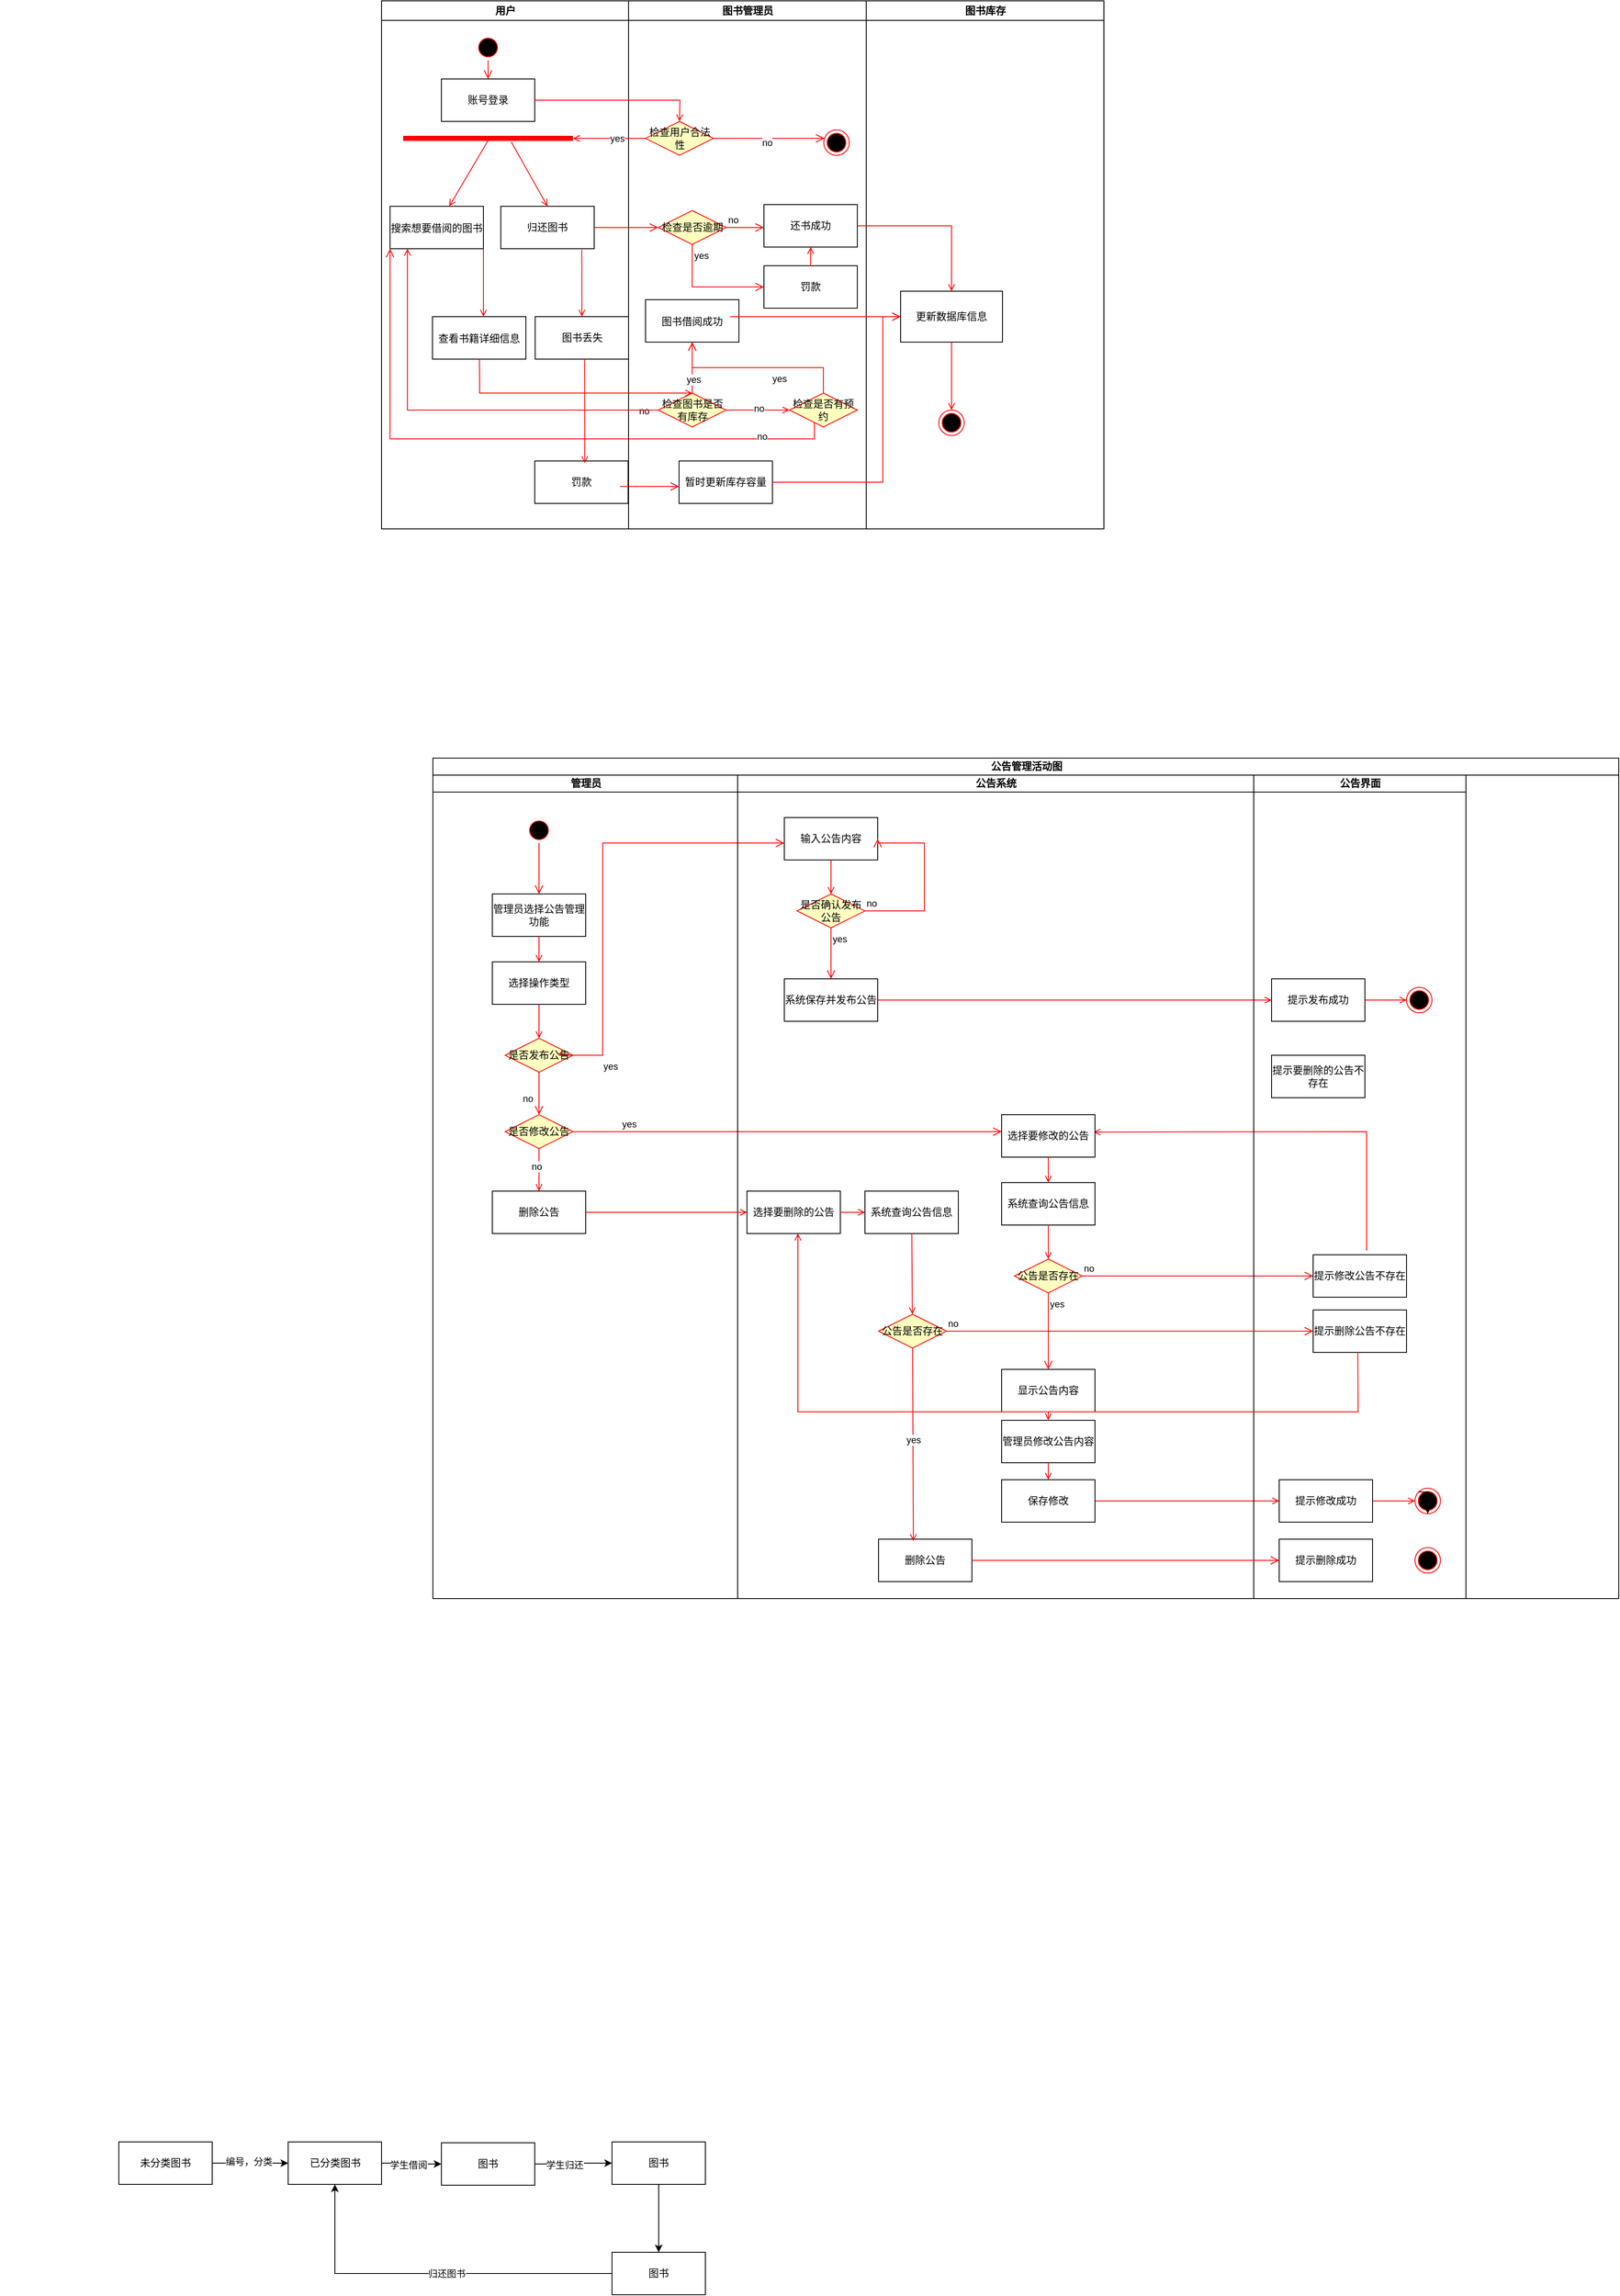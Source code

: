 <mxfile version="24.6.4" type="github">
  <diagram name="Page-1" id="e7e014a7-5840-1c2e-5031-d8a46d1fe8dd">
    <mxGraphModel dx="2764" dy="628" grid="1" gridSize="10" guides="1" tooltips="1" connect="1" arrows="1" fold="1" page="1" pageScale="1" pageWidth="1169" pageHeight="826" background="none" math="0" shadow="0">
      <root>
        <mxCell id="0" />
        <mxCell id="1" parent="0" />
        <mxCell id="2" value="用户" style="swimlane;whiteSpace=wrap" parent="1" vertex="1">
          <mxGeometry x="149.5" y="128" width="291" height="622" as="geometry">
            <mxRectangle x="149.5" y="128" width="60" height="30" as="alternateBounds" />
          </mxGeometry>
        </mxCell>
        <mxCell id="5" value="" style="ellipse;shape=startState;fillColor=#000000;strokeColor=#ff0000;" parent="2" vertex="1">
          <mxGeometry x="110.5" y="40" width="30" height="30" as="geometry" />
        </mxCell>
        <mxCell id="6" value="" style="edgeStyle=elbowEdgeStyle;elbow=horizontal;verticalAlign=bottom;endArrow=open;endSize=8;strokeColor=#FF0000;endFill=1;rounded=0" parent="2" source="5" target="nalj-dTuTIOCfNOfGDKo-48" edge="1">
          <mxGeometry x="100" y="40" as="geometry">
            <mxPoint x="115" y="110" as="targetPoint" />
          </mxGeometry>
        </mxCell>
        <mxCell id="7" value="搜索想要借阅的图书" style="" parent="2" vertex="1">
          <mxGeometry x="10" y="242" width="110" height="50" as="geometry" />
        </mxCell>
        <mxCell id="8" value="查看书籍详细信息" style="" parent="2" vertex="1">
          <mxGeometry x="60" y="372" width="110" height="50" as="geometry" />
        </mxCell>
        <mxCell id="9" value="" style="endArrow=open;strokeColor=#FF0000;endFill=1;rounded=0;exitX=1;exitY=1;exitDx=0;exitDy=0;" parent="2" source="7" edge="1">
          <mxGeometry relative="1" as="geometry">
            <mxPoint x="120" y="372" as="targetPoint" />
          </mxGeometry>
        </mxCell>
        <mxCell id="nalj-dTuTIOCfNOfGDKo-48" value="账号登录" style="html=1;whiteSpace=wrap;" vertex="1" parent="2">
          <mxGeometry x="70.5" y="92" width="110" height="50" as="geometry" />
        </mxCell>
        <mxCell id="nalj-dTuTIOCfNOfGDKo-85" value="归还图书" style="html=1;whiteSpace=wrap;" vertex="1" parent="2">
          <mxGeometry x="140.5" y="242" width="110" height="50" as="geometry" />
        </mxCell>
        <mxCell id="nalj-dTuTIOCfNOfGDKo-81" value="" style="shape=line;html=1;strokeWidth=6;strokeColor=#ff0000;" vertex="1" parent="2">
          <mxGeometry x="25.5" y="157" width="200" height="10" as="geometry" />
        </mxCell>
        <mxCell id="nalj-dTuTIOCfNOfGDKo-63" value="" style="endArrow=open;strokeColor=#FF0000;endFill=1;rounded=0;exitX=0;exitY=0.5;exitDx=0;exitDy=0;" edge="1" parent="2" source="nalj-dTuTIOCfNOfGDKo-81" target="7">
          <mxGeometry relative="1" as="geometry">
            <mxPoint x="130" y="222" as="sourcePoint" />
            <mxPoint x="127" y="182" as="targetPoint" />
            <Array as="points">
              <mxPoint x="127" y="162" />
            </Array>
          </mxGeometry>
        </mxCell>
        <mxCell id="nalj-dTuTIOCfNOfGDKo-86" value="" style="endArrow=open;strokeColor=#FF0000;endFill=1;rounded=0;exitX=0.636;exitY=0.9;exitDx=0;exitDy=0;exitPerimeter=0;entryX=0.5;entryY=0;entryDx=0;entryDy=0;" edge="1" parent="2" source="nalj-dTuTIOCfNOfGDKo-81" target="nalj-dTuTIOCfNOfGDKo-85">
          <mxGeometry relative="1" as="geometry">
            <mxPoint x="150" y="182" as="sourcePoint" />
            <mxPoint x="204" y="262" as="targetPoint" />
            <Array as="points" />
          </mxGeometry>
        </mxCell>
        <mxCell id="nalj-dTuTIOCfNOfGDKo-75" value="no" style="edgeStyle=orthogonalEdgeStyle;html=1;align=left;verticalAlign=bottom;endArrow=open;endSize=8;strokeColor=#ff0000;rounded=0;exitX=0.5;exitY=1;exitDx=0;exitDy=0;entryX=0;entryY=1;entryDx=0;entryDy=0;" edge="1" parent="2" target="7">
          <mxGeometry x="-0.72" y="6" relative="1" as="geometry">
            <mxPoint x="10" y="262" as="targetPoint" />
            <mxPoint x="510" y="479" as="sourcePoint" />
            <Array as="points">
              <mxPoint x="510" y="516" />
              <mxPoint x="10" y="516" />
            </Array>
            <mxPoint as="offset" />
          </mxGeometry>
        </mxCell>
        <mxCell id="nalj-dTuTIOCfNOfGDKo-99" value="图书丢失" style="html=1;whiteSpace=wrap;" vertex="1" parent="2">
          <mxGeometry x="181" y="372" width="110" height="50" as="geometry" />
        </mxCell>
        <mxCell id="nalj-dTuTIOCfNOfGDKo-100" value="" style="endArrow=open;strokeColor=#FF0000;endFill=1;rounded=0;entryX=0.5;entryY=0;entryDx=0;entryDy=0;exitX=0.867;exitY=1.024;exitDx=0;exitDy=0;exitPerimeter=0;" edge="1" parent="2" source="nalj-dTuTIOCfNOfGDKo-85" target="nalj-dTuTIOCfNOfGDKo-99">
          <mxGeometry relative="1" as="geometry">
            <mxPoint x="230" y="292" as="sourcePoint" />
            <mxPoint x="411" y="282" as="targetPoint" />
          </mxGeometry>
        </mxCell>
        <mxCell id="nalj-dTuTIOCfNOfGDKo-101" value="罚款" style="html=1;whiteSpace=wrap;" vertex="1" parent="2">
          <mxGeometry x="180.5" y="542" width="110" height="50" as="geometry" />
        </mxCell>
        <mxCell id="nalj-dTuTIOCfNOfGDKo-102" value="" style="endArrow=open;strokeColor=#FF0000;endFill=1;rounded=0;exitX=0.646;exitY=0.965;exitDx=0;exitDy=0;exitPerimeter=0;entryX=0.536;entryY=0.051;entryDx=0;entryDy=0;entryPerimeter=0;" edge="1" parent="2" target="nalj-dTuTIOCfNOfGDKo-101">
          <mxGeometry relative="1" as="geometry">
            <mxPoint x="239.2" y="422" as="sourcePoint" />
            <mxPoint x="239" y="520" as="targetPoint" />
          </mxGeometry>
        </mxCell>
        <mxCell id="nalj-dTuTIOCfNOfGDKo-105" value="" style="edgeStyle=elbowEdgeStyle;elbow=horizontal;verticalAlign=bottom;endArrow=open;endSize=8;strokeColor=#FF0000;endFill=1;rounded=0" edge="1" parent="2">
          <mxGeometry x="-1914.5" y="-659" as="geometry">
            <mxPoint x="350.5" y="572" as="targetPoint" />
            <mxPoint x="290.5" y="572" as="sourcePoint" />
            <Array as="points">
              <mxPoint x="281" y="572" />
            </Array>
          </mxGeometry>
        </mxCell>
        <mxCell id="3" value="图书管理员" style="swimlane;whiteSpace=wrap" parent="1" vertex="1">
          <mxGeometry x="440.5" y="128" width="280" height="622" as="geometry" />
        </mxCell>
        <mxCell id="18" value="图书借阅成功" style="" parent="3" vertex="1">
          <mxGeometry x="20" y="352" width="110" height="50" as="geometry" />
        </mxCell>
        <mxCell id="nalj-dTuTIOCfNOfGDKo-41" value="检查图书是否有库存" style="rhombus;whiteSpace=wrap;html=1;fontColor=#000000;fillColor=#ffffc0;strokeColor=#ff0000;" vertex="1" parent="3">
          <mxGeometry x="35" y="462" width="80" height="40" as="geometry" />
        </mxCell>
        <mxCell id="nalj-dTuTIOCfNOfGDKo-42" value="no" style="edgeStyle=orthogonalEdgeStyle;html=1;align=left;verticalAlign=bottom;endArrow=open;endSize=8;strokeColor=#ff0000;rounded=0;" edge="1" source="nalj-dTuTIOCfNOfGDKo-41" parent="3" target="18">
          <mxGeometry x="-1" y="72" relative="1" as="geometry">
            <mxPoint x="-39" y="360" as="targetPoint" />
            <Array as="points" />
            <mxPoint x="7" y="30" as="offset" />
          </mxGeometry>
        </mxCell>
        <mxCell id="nalj-dTuTIOCfNOfGDKo-68" value="yes" style="edgeLabel;html=1;align=center;verticalAlign=middle;resizable=0;points=[];" vertex="1" connectable="0" parent="nalj-dTuTIOCfNOfGDKo-42">
          <mxGeometry x="-0.454" y="-1" relative="1" as="geometry">
            <mxPoint as="offset" />
          </mxGeometry>
        </mxCell>
        <mxCell id="nalj-dTuTIOCfNOfGDKo-58" value="" style="ellipse;html=1;shape=endState;fillColor=#000000;strokeColor=#ff0000;" vertex="1" parent="3">
          <mxGeometry x="230" y="152" width="30" height="30" as="geometry" />
        </mxCell>
        <mxCell id="nalj-dTuTIOCfNOfGDKo-55" value="检查用户合法性" style="rhombus;whiteSpace=wrap;html=1;fontColor=#000000;fillColor=#ffffc0;strokeColor=#ff0000;" vertex="1" parent="3">
          <mxGeometry x="20" y="142" width="80" height="40" as="geometry" />
        </mxCell>
        <mxCell id="nalj-dTuTIOCfNOfGDKo-56" value="no" style="edgeStyle=orthogonalEdgeStyle;html=1;align=left;verticalAlign=bottom;endArrow=open;endSize=8;strokeColor=#ff0000;rounded=0;exitX=1;exitY=0.5;exitDx=0;exitDy=0;" edge="1" source="nalj-dTuTIOCfNOfGDKo-55" parent="3" target="nalj-dTuTIOCfNOfGDKo-58">
          <mxGeometry x="-0.048" y="-7" relative="1" as="geometry">
            <mxPoint x="-230.5" y="199.75" as="targetPoint" />
            <mxPoint x="159.5" y="142" as="sourcePoint" />
            <Array as="points">
              <mxPoint x="245" y="162" />
            </Array>
            <mxPoint x="-7" y="7" as="offset" />
          </mxGeometry>
        </mxCell>
        <mxCell id="nalj-dTuTIOCfNOfGDKo-74" value="检查是否有预约" style="rhombus;whiteSpace=wrap;html=1;fontColor=#000000;fillColor=#ffffc0;strokeColor=#ff0000;" vertex="1" parent="3">
          <mxGeometry x="189.5" y="462" width="80" height="40" as="geometry" />
        </mxCell>
        <mxCell id="nalj-dTuTIOCfNOfGDKo-76" value="yes" style="edgeStyle=orthogonalEdgeStyle;html=1;align=left;verticalAlign=top;endArrow=open;endSize=8;strokeColor=#ff0000;rounded=0;exitX=0.5;exitY=0;exitDx=0;exitDy=0;" edge="1" source="nalj-dTuTIOCfNOfGDKo-74" parent="3" target="18">
          <mxGeometry x="-0.132" relative="1" as="geometry">
            <mxPoint x="229.5" y="582" as="targetPoint" />
            <mxPoint x="229.5" y="522" as="sourcePoint" />
            <mxPoint x="1" as="offset" />
          </mxGeometry>
        </mxCell>
        <mxCell id="nalj-dTuTIOCfNOfGDKo-73" value="" style="endArrow=open;strokeColor=#FF0000;endFill=1;rounded=0;exitX=1;exitY=0.5;exitDx=0;exitDy=0;entryX=0;entryY=0.5;entryDx=0;entryDy=0;" edge="1" parent="3" source="nalj-dTuTIOCfNOfGDKo-41" target="nalj-dTuTIOCfNOfGDKo-74">
          <mxGeometry relative="1" as="geometry">
            <mxPoint x="180" y="282" as="sourcePoint" />
            <mxPoint x="189.5" y="502" as="targetPoint" />
          </mxGeometry>
        </mxCell>
        <mxCell id="nalj-dTuTIOCfNOfGDKo-78" value="no" style="edgeLabel;html=1;align=center;verticalAlign=middle;resizable=0;points=[];" vertex="1" connectable="0" parent="nalj-dTuTIOCfNOfGDKo-73">
          <mxGeometry x="0.034" y="2" relative="1" as="geometry">
            <mxPoint as="offset" />
          </mxGeometry>
        </mxCell>
        <mxCell id="nalj-dTuTIOCfNOfGDKo-88" value="检查是否逾期" style="rhombus;whiteSpace=wrap;html=1;fontColor=#000000;fillColor=#ffffc0;strokeColor=#ff0000;" vertex="1" parent="3">
          <mxGeometry x="35" y="247" width="80" height="40" as="geometry" />
        </mxCell>
        <mxCell id="nalj-dTuTIOCfNOfGDKo-91" value="还书成功" style="html=1;whiteSpace=wrap;" vertex="1" parent="3">
          <mxGeometry x="159.5" y="240" width="110" height="50" as="geometry" />
        </mxCell>
        <mxCell id="nalj-dTuTIOCfNOfGDKo-89" value="no" style="edgeStyle=orthogonalEdgeStyle;html=1;align=left;verticalAlign=bottom;endArrow=open;endSize=8;strokeColor=#ff0000;rounded=0;" edge="1" source="nalj-dTuTIOCfNOfGDKo-88" parent="3" target="nalj-dTuTIOCfNOfGDKo-91">
          <mxGeometry x="-1" relative="1" as="geometry">
            <mxPoint x="269.5" y="272" as="targetPoint" />
            <Array as="points">
              <mxPoint x="249.5" y="265" />
              <mxPoint x="249.5" y="265" />
            </Array>
          </mxGeometry>
        </mxCell>
        <mxCell id="nalj-dTuTIOCfNOfGDKo-95" value="罚款" style="html=1;whiteSpace=wrap;" vertex="1" parent="3">
          <mxGeometry x="159.5" y="312" width="110" height="50" as="geometry" />
        </mxCell>
        <mxCell id="nalj-dTuTIOCfNOfGDKo-90" value="yes" style="edgeStyle=orthogonalEdgeStyle;html=1;align=left;verticalAlign=top;endArrow=open;endSize=8;strokeColor=#ff0000;rounded=0;entryX=0;entryY=0.5;entryDx=0;entryDy=0;" edge="1" source="nalj-dTuTIOCfNOfGDKo-88" parent="3" target="nalj-dTuTIOCfNOfGDKo-95">
          <mxGeometry x="-1" relative="1" as="geometry">
            <mxPoint x="-30.5" y="332" as="targetPoint" />
            <Array as="points">
              <mxPoint x="75" y="337" />
            </Array>
          </mxGeometry>
        </mxCell>
        <mxCell id="nalj-dTuTIOCfNOfGDKo-98" value="" style="endArrow=open;strokeColor=#FF0000;endFill=1;rounded=0;exitX=0.5;exitY=0;exitDx=0;exitDy=0;" edge="1" parent="3" source="nalj-dTuTIOCfNOfGDKo-95" target="nalj-dTuTIOCfNOfGDKo-91">
          <mxGeometry relative="1" as="geometry">
            <mxPoint x="-400" y="162" as="sourcePoint" />
            <mxPoint x="-400" y="210" as="targetPoint" />
          </mxGeometry>
        </mxCell>
        <mxCell id="nalj-dTuTIOCfNOfGDKo-104" value="暂时更新库存容量" style="html=1;whiteSpace=wrap;" vertex="1" parent="3">
          <mxGeometry x="59.5" y="542" width="110" height="50" as="geometry" />
        </mxCell>
        <mxCell id="4" value="图书库存" style="swimlane;whiteSpace=wrap" parent="1" vertex="1">
          <mxGeometry x="720.5" y="128" width="280" height="622" as="geometry" />
        </mxCell>
        <mxCell id="38" value="" style="ellipse;shape=endState;fillColor=#000000;strokeColor=#ff0000" parent="4" vertex="1">
          <mxGeometry x="85.5" y="482" width="30" height="30" as="geometry" />
        </mxCell>
        <mxCell id="nalj-dTuTIOCfNOfGDKo-70" value="更新数据库信息" style="rounded=0;whiteSpace=wrap;html=1;" vertex="1" parent="4">
          <mxGeometry x="40.5" y="342" width="120" height="60" as="geometry" />
        </mxCell>
        <mxCell id="nalj-dTuTIOCfNOfGDKo-72" value="" style="endArrow=open;strokeColor=#FF0000;endFill=1;rounded=0;exitX=0.5;exitY=1;exitDx=0;exitDy=0;" edge="1" parent="4" source="nalj-dTuTIOCfNOfGDKo-70" target="38">
          <mxGeometry relative="1" as="geometry">
            <mxPoint x="-104" y="282" as="sourcePoint" />
            <mxPoint x="-104" y="330" as="targetPoint" />
            <Array as="points" />
          </mxGeometry>
        </mxCell>
        <mxCell id="11" value="" style="endArrow=open;strokeColor=#FF0000;endFill=1;rounded=0;entryX=0.5;entryY=0;entryDx=0;entryDy=0;" parent="1" source="8" target="nalj-dTuTIOCfNOfGDKo-41" edge="1">
          <mxGeometry relative="1" as="geometry">
            <mxPoint x="272.583" y="438" as="targetPoint" />
            <Array as="points">
              <mxPoint x="265" y="570" />
              <mxPoint x="265" y="580" />
              <mxPoint x="265" y="590" />
            </Array>
          </mxGeometry>
        </mxCell>
        <mxCell id="12" value="" style="edgeStyle=elbowEdgeStyle;elbow=horizontal;strokeColor=#FF0000;endArrow=open;endFill=1;rounded=0;exitX=0;exitY=0.5;exitDx=0;exitDy=0;" parent="1" source="nalj-dTuTIOCfNOfGDKo-41" target="7" edge="1">
          <mxGeometry width="100" height="100" relative="1" as="geometry">
            <mxPoint x="220.5" y="463" as="sourcePoint" />
            <mxPoint x="410" y="318" as="targetPoint" />
            <Array as="points">
              <mxPoint x="180" y="378" />
            </Array>
          </mxGeometry>
        </mxCell>
        <mxCell id="nalj-dTuTIOCfNOfGDKo-59" value="" style="endArrow=open;strokeColor=#FF0000;endFill=1;rounded=0;entryX=0.5;entryY=0;entryDx=0;entryDy=0;exitX=1;exitY=0.5;exitDx=0;exitDy=0;" edge="1" parent="1" source="nalj-dTuTIOCfNOfGDKo-48" target="nalj-dTuTIOCfNOfGDKo-55">
          <mxGeometry relative="1" as="geometry">
            <mxPoint x="276" y="270" as="sourcePoint" />
            <mxPoint x="276.5" y="300" as="targetPoint" />
            <Array as="points">
              <mxPoint x="501" y="245" />
            </Array>
          </mxGeometry>
        </mxCell>
        <mxCell id="nalj-dTuTIOCfNOfGDKo-71" value="" style="endArrow=open;strokeColor=#FF0000;endFill=1;rounded=0;entryX=0;entryY=0.5;entryDx=0;entryDy=0;exitX=0.905;exitY=0.4;exitDx=0;exitDy=0;exitPerimeter=0;" edge="1" parent="1" source="18" target="nalj-dTuTIOCfNOfGDKo-70">
          <mxGeometry relative="1" as="geometry">
            <mxPoint x="620.5" y="410" as="sourcePoint" />
            <mxPoint x="620.5" y="458" as="targetPoint" />
          </mxGeometry>
        </mxCell>
        <mxCell id="nalj-dTuTIOCfNOfGDKo-83" value="" style="endArrow=open;strokeColor=#FF0000;endFill=1;rounded=0;exitX=0;exitY=0.5;exitDx=0;exitDy=0;" edge="1" parent="1" source="nalj-dTuTIOCfNOfGDKo-55" target="nalj-dTuTIOCfNOfGDKo-81">
          <mxGeometry relative="1" as="geometry">
            <mxPoint x="461" y="290" as="sourcePoint" />
            <mxPoint x="257" y="330" as="targetPoint" />
            <Array as="points" />
          </mxGeometry>
        </mxCell>
        <mxCell id="nalj-dTuTIOCfNOfGDKo-84" value="yes" style="edgeLabel;html=1;align=center;verticalAlign=middle;resizable=0;points=[];" vertex="1" connectable="0" parent="nalj-dTuTIOCfNOfGDKo-83">
          <mxGeometry x="-0.216" relative="1" as="geometry">
            <mxPoint as="offset" />
          </mxGeometry>
        </mxCell>
        <mxCell id="nalj-dTuTIOCfNOfGDKo-93" value="" style="endArrow=open;strokeColor=#FF0000;endFill=1;rounded=0;entryX=0.5;entryY=0;entryDx=0;entryDy=0;exitX=1;exitY=0.5;exitDx=0;exitDy=0;" edge="1" parent="1" source="nalj-dTuTIOCfNOfGDKo-91" target="nalj-dTuTIOCfNOfGDKo-70">
          <mxGeometry relative="1" as="geometry">
            <mxPoint x="710" y="388" as="sourcePoint" />
            <mxPoint x="880" y="413" as="targetPoint" />
            <Array as="points">
              <mxPoint x="821" y="393" />
            </Array>
          </mxGeometry>
        </mxCell>
        <mxCell id="nalj-dTuTIOCfNOfGDKo-94" value="" style="edgeStyle=elbowEdgeStyle;elbow=horizontal;verticalAlign=bottom;endArrow=open;endSize=8;strokeColor=#FF0000;endFill=1;rounded=0;exitX=1;exitY=0.5;exitDx=0;exitDy=0;entryX=0;entryY=0.5;entryDx=0;entryDy=0;" edge="1" parent="1" source="nalj-dTuTIOCfNOfGDKo-85" target="nalj-dTuTIOCfNOfGDKo-88">
          <mxGeometry x="-205" y="-143" as="geometry">
            <mxPoint x="475.5" y="385" as="targetPoint" />
            <mxPoint x="410" y="380" as="sourcePoint" />
            <Array as="points" />
          </mxGeometry>
        </mxCell>
        <mxCell id="nalj-dTuTIOCfNOfGDKo-107" value="" style="edgeStyle=elbowEdgeStyle;elbow=horizontal;verticalAlign=bottom;endArrow=open;endSize=8;strokeColor=#FF0000;endFill=1;rounded=0;exitX=1;exitY=0.5;exitDx=0;exitDy=0;" edge="1" parent="1" source="nalj-dTuTIOCfNOfGDKo-104" target="nalj-dTuTIOCfNOfGDKo-70">
          <mxGeometry x="-1765" y="-531" as="geometry">
            <mxPoint x="530" y="530" as="targetPoint" />
            <mxPoint x="450" y="530" as="sourcePoint" />
            <Array as="points">
              <mxPoint x="740" y="600" />
            </Array>
          </mxGeometry>
        </mxCell>
        <mxCell id="nalj-dTuTIOCfNOfGDKo-108" value="" style="text;strokeColor=none;fillColor=none;align=left;verticalAlign=middle;spacingTop=-1;spacingLeft=4;spacingRight=4;rotatable=0;labelPosition=right;points=[];portConstraint=eastwest;" vertex="1" parent="1">
          <mxGeometry x="-300" y="1030" width="20" height="14" as="geometry" />
        </mxCell>
        <mxCell id="nalj-dTuTIOCfNOfGDKo-119" value="公告管理活动图" style="swimlane;html=1;childLayout=stackLayout;startSize=20;rounded=0;shadow=0;comic=0;labelBackgroundColor=none;strokeWidth=1;fontFamily=Verdana;fontSize=12;align=center;" vertex="1" parent="1">
          <mxGeometry x="210" y="1020" width="1397" height="990" as="geometry" />
        </mxCell>
        <mxCell id="nalj-dTuTIOCfNOfGDKo-120" value="管理员" style="swimlane;html=1;startSize=20;" vertex="1" parent="nalj-dTuTIOCfNOfGDKo-119">
          <mxGeometry y="20" width="359" height="970" as="geometry" />
        </mxCell>
        <mxCell id="nalj-dTuTIOCfNOfGDKo-181" value="" style="ellipse;html=1;shape=startState;fillColor=#000000;strokeColor=#ff0000;" vertex="1" parent="nalj-dTuTIOCfNOfGDKo-120">
          <mxGeometry x="110" y="50" width="30" height="30" as="geometry" />
        </mxCell>
        <mxCell id="nalj-dTuTIOCfNOfGDKo-182" value="" style="edgeStyle=orthogonalEdgeStyle;html=1;verticalAlign=bottom;endArrow=open;endSize=8;strokeColor=#ff0000;rounded=0;" edge="1" source="nalj-dTuTIOCfNOfGDKo-181" parent="nalj-dTuTIOCfNOfGDKo-120">
          <mxGeometry relative="1" as="geometry">
            <mxPoint x="125" y="140" as="targetPoint" />
          </mxGeometry>
        </mxCell>
        <mxCell id="nalj-dTuTIOCfNOfGDKo-183" value="管理员选择公告管理功能" style="html=1;whiteSpace=wrap;" vertex="1" parent="nalj-dTuTIOCfNOfGDKo-120">
          <mxGeometry x="70" y="140" width="110" height="50" as="geometry" />
        </mxCell>
        <mxCell id="nalj-dTuTIOCfNOfGDKo-184" value="选择操作类型" style="html=1;whiteSpace=wrap;" vertex="1" parent="nalj-dTuTIOCfNOfGDKo-120">
          <mxGeometry x="70" y="220" width="110" height="50" as="geometry" />
        </mxCell>
        <mxCell id="nalj-dTuTIOCfNOfGDKo-185" value="" style="endArrow=open;strokeColor=#FF0000;endFill=1;rounded=0;" edge="1" parent="nalj-dTuTIOCfNOfGDKo-120" source="nalj-dTuTIOCfNOfGDKo-183" target="nalj-dTuTIOCfNOfGDKo-184">
          <mxGeometry relative="1" as="geometry">
            <mxPoint x="330.5" y="220" as="sourcePoint" />
            <mxPoint x="330.5" y="268" as="targetPoint" />
          </mxGeometry>
        </mxCell>
        <mxCell id="nalj-dTuTIOCfNOfGDKo-186" value="是否发布公告" style="rhombus;whiteSpace=wrap;html=1;fontColor=#000000;fillColor=#ffffc0;strokeColor=#ff0000;" vertex="1" parent="nalj-dTuTIOCfNOfGDKo-120">
          <mxGeometry x="85" y="310" width="80" height="40" as="geometry" />
        </mxCell>
        <mxCell id="nalj-dTuTIOCfNOfGDKo-189" value="" style="endArrow=open;strokeColor=#FF0000;endFill=1;rounded=0;" edge="1" parent="nalj-dTuTIOCfNOfGDKo-120" source="nalj-dTuTIOCfNOfGDKo-184" target="nalj-dTuTIOCfNOfGDKo-186">
          <mxGeometry relative="1" as="geometry">
            <mxPoint x="130" y="290" as="sourcePoint" />
            <mxPoint x="130" y="320" as="targetPoint" />
          </mxGeometry>
        </mxCell>
        <mxCell id="nalj-dTuTIOCfNOfGDKo-190" value="是否修改公告" style="rhombus;whiteSpace=wrap;html=1;fontColor=#000000;fillColor=#ffffc0;strokeColor=#ff0000;" vertex="1" parent="nalj-dTuTIOCfNOfGDKo-120">
          <mxGeometry x="85" y="400" width="80" height="40" as="geometry" />
        </mxCell>
        <mxCell id="nalj-dTuTIOCfNOfGDKo-187" value="no" style="edgeStyle=orthogonalEdgeStyle;html=1;align=left;verticalAlign=bottom;endArrow=open;endSize=8;strokeColor=#ff0000;rounded=0;" edge="1" source="nalj-dTuTIOCfNOfGDKo-186" parent="nalj-dTuTIOCfNOfGDKo-120" target="nalj-dTuTIOCfNOfGDKo-190">
          <mxGeometry x="0.6" y="-21" relative="1" as="geometry">
            <mxPoint x="261" y="330" as="targetPoint" />
            <mxPoint as="offset" />
          </mxGeometry>
        </mxCell>
        <mxCell id="nalj-dTuTIOCfNOfGDKo-228" value="删除公告" style="html=1;whiteSpace=wrap;" vertex="1" parent="nalj-dTuTIOCfNOfGDKo-120">
          <mxGeometry x="70" y="490" width="110" height="50" as="geometry" />
        </mxCell>
        <mxCell id="nalj-dTuTIOCfNOfGDKo-229" value="" style="endArrow=open;strokeColor=#FF0000;endFill=1;rounded=0;" edge="1" parent="nalj-dTuTIOCfNOfGDKo-120" source="nalj-dTuTIOCfNOfGDKo-190" target="nalj-dTuTIOCfNOfGDKo-228">
          <mxGeometry relative="1" as="geometry">
            <mxPoint x="40" y="430" as="sourcePoint" />
            <mxPoint x="40" y="460" as="targetPoint" />
          </mxGeometry>
        </mxCell>
        <mxCell id="nalj-dTuTIOCfNOfGDKo-230" value="no" style="edgeLabel;html=1;align=center;verticalAlign=middle;resizable=0;points=[];" vertex="1" connectable="0" parent="nalj-dTuTIOCfNOfGDKo-229">
          <mxGeometry x="-0.16" y="-3" relative="1" as="geometry">
            <mxPoint as="offset" />
          </mxGeometry>
        </mxCell>
        <mxCell id="nalj-dTuTIOCfNOfGDKo-188" value="yes" style="edgeStyle=orthogonalEdgeStyle;html=1;align=left;verticalAlign=top;endArrow=open;endSize=8;strokeColor=#ff0000;rounded=0;exitX=0.855;exitY=0.447;exitDx=0;exitDy=0;exitPerimeter=0;" edge="1" source="nalj-dTuTIOCfNOfGDKo-186" parent="nalj-dTuTIOCfNOfGDKo-119" target="nalj-dTuTIOCfNOfGDKo-193">
          <mxGeometry x="-0.783" relative="1" as="geometry">
            <mxPoint x="360" y="190" as="targetPoint" />
            <Array as="points">
              <mxPoint x="149" y="350" />
              <mxPoint x="200" y="350" />
              <mxPoint x="200" y="100" />
            </Array>
            <mxPoint as="offset" />
          </mxGeometry>
        </mxCell>
        <mxCell id="nalj-dTuTIOCfNOfGDKo-191" value="yes" style="edgeStyle=orthogonalEdgeStyle;html=1;align=left;verticalAlign=bottom;endArrow=open;endSize=8;strokeColor=#ff0000;rounded=0;" edge="1" source="nalj-dTuTIOCfNOfGDKo-190" parent="nalj-dTuTIOCfNOfGDKo-119" target="nalj-dTuTIOCfNOfGDKo-205">
          <mxGeometry x="-0.781" relative="1" as="geometry">
            <mxPoint x="450" y="350" as="targetPoint" />
            <Array as="points">
              <mxPoint x="270" y="440" />
              <mxPoint x="270" y="440" />
            </Array>
            <mxPoint as="offset" />
          </mxGeometry>
        </mxCell>
        <mxCell id="nalj-dTuTIOCfNOfGDKo-201" value="" style="endArrow=open;strokeColor=#FF0000;endFill=1;rounded=0;" edge="1" parent="nalj-dTuTIOCfNOfGDKo-119" source="nalj-dTuTIOCfNOfGDKo-199" target="nalj-dTuTIOCfNOfGDKo-200">
          <mxGeometry relative="1" as="geometry">
            <mxPoint x="590.5" y="340" as="sourcePoint" />
            <mxPoint x="590.5" y="388" as="targetPoint" />
          </mxGeometry>
        </mxCell>
        <mxCell id="nalj-dTuTIOCfNOfGDKo-215" value="" style="endArrow=open;strokeColor=#FF0000;endFill=1;rounded=0;entryX=0.983;entryY=0.409;entryDx=0;entryDy=0;entryPerimeter=0;" edge="1" parent="nalj-dTuTIOCfNOfGDKo-119" target="nalj-dTuTIOCfNOfGDKo-205">
          <mxGeometry relative="1" as="geometry">
            <mxPoint x="1100" y="580" as="sourcePoint" />
            <mxPoint x="590" y="480" as="targetPoint" />
            <Array as="points">
              <mxPoint x="1100" y="440" />
            </Array>
          </mxGeometry>
        </mxCell>
        <mxCell id="nalj-dTuTIOCfNOfGDKo-208" value="no" style="edgeStyle=orthogonalEdgeStyle;html=1;align=left;verticalAlign=bottom;endArrow=open;endSize=8;strokeColor=#ff0000;rounded=0;" edge="1" source="nalj-dTuTIOCfNOfGDKo-207" parent="nalj-dTuTIOCfNOfGDKo-119" target="nalj-dTuTIOCfNOfGDKo-214">
          <mxGeometry x="-1" relative="1" as="geometry">
            <mxPoint x="511" y="610" as="targetPoint" />
          </mxGeometry>
        </mxCell>
        <mxCell id="nalj-dTuTIOCfNOfGDKo-223" value="" style="endArrow=open;strokeColor=#FF0000;endFill=1;rounded=0;" edge="1" parent="nalj-dTuTIOCfNOfGDKo-119" source="nalj-dTuTIOCfNOfGDKo-219" target="nalj-dTuTIOCfNOfGDKo-220">
          <mxGeometry relative="1" as="geometry">
            <mxPoint x="460" y="960" as="sourcePoint" />
            <mxPoint x="460" y="990" as="targetPoint" />
          </mxGeometry>
        </mxCell>
        <mxCell id="nalj-dTuTIOCfNOfGDKo-129" value="公告系统" style="swimlane;html=1;startSize=20;" vertex="1" parent="nalj-dTuTIOCfNOfGDKo-119">
          <mxGeometry x="359" y="20" width="608" height="970" as="geometry" />
        </mxCell>
        <mxCell id="nalj-dTuTIOCfNOfGDKo-193" value="输入公告内容" style="html=1;whiteSpace=wrap;" vertex="1" parent="nalj-dTuTIOCfNOfGDKo-129">
          <mxGeometry x="55" y="50" width="110" height="50" as="geometry" />
        </mxCell>
        <mxCell id="nalj-dTuTIOCfNOfGDKo-195" value="是否确认发布公告" style="rhombus;whiteSpace=wrap;html=1;fontColor=#000000;fillColor=#ffffc0;strokeColor=#ff0000;" vertex="1" parent="nalj-dTuTIOCfNOfGDKo-129">
          <mxGeometry x="70" y="140" width="80" height="40" as="geometry" />
        </mxCell>
        <mxCell id="nalj-dTuTIOCfNOfGDKo-196" value="no" style="edgeStyle=orthogonalEdgeStyle;html=1;align=left;verticalAlign=bottom;endArrow=open;endSize=8;strokeColor=#ff0000;rounded=0;entryX=1;entryY=0.5;entryDx=0;entryDy=0;exitX=1;exitY=0.5;exitDx=0;exitDy=0;" edge="1" source="nalj-dTuTIOCfNOfGDKo-195" parent="nalj-dTuTIOCfNOfGDKo-129" target="nalj-dTuTIOCfNOfGDKo-193">
          <mxGeometry x="-1" relative="1" as="geometry">
            <mxPoint x="250" y="240" as="targetPoint" />
            <Array as="points">
              <mxPoint x="220" y="160" />
              <mxPoint x="220" y="80" />
              <mxPoint x="165" y="80" />
            </Array>
          </mxGeometry>
        </mxCell>
        <mxCell id="nalj-dTuTIOCfNOfGDKo-197" value="yes" style="edgeStyle=orthogonalEdgeStyle;html=1;align=left;verticalAlign=top;endArrow=open;endSize=8;strokeColor=#ff0000;rounded=0;" edge="1" source="nalj-dTuTIOCfNOfGDKo-195" parent="nalj-dTuTIOCfNOfGDKo-129" target="nalj-dTuTIOCfNOfGDKo-199">
          <mxGeometry x="-1" relative="1" as="geometry">
            <mxPoint x="110" y="320" as="targetPoint" />
          </mxGeometry>
        </mxCell>
        <mxCell id="nalj-dTuTIOCfNOfGDKo-198" value="" style="endArrow=open;strokeColor=#FF0000;endFill=1;rounded=0;" edge="1" parent="nalj-dTuTIOCfNOfGDKo-129" source="nalj-dTuTIOCfNOfGDKo-193" target="nalj-dTuTIOCfNOfGDKo-195">
          <mxGeometry relative="1" as="geometry">
            <mxPoint x="320.5" y="160" as="sourcePoint" />
            <mxPoint x="320.5" y="208" as="targetPoint" />
          </mxGeometry>
        </mxCell>
        <mxCell id="nalj-dTuTIOCfNOfGDKo-199" value="系统保存并发布公告" style="html=1;whiteSpace=wrap;" vertex="1" parent="nalj-dTuTIOCfNOfGDKo-129">
          <mxGeometry x="55" y="240" width="110" height="50" as="geometry" />
        </mxCell>
        <mxCell id="nalj-dTuTIOCfNOfGDKo-205" value="选择要修改的公告" style="html=1;whiteSpace=wrap;" vertex="1" parent="nalj-dTuTIOCfNOfGDKo-129">
          <mxGeometry x="311" y="400" width="110" height="50" as="geometry" />
        </mxCell>
        <mxCell id="nalj-dTuTIOCfNOfGDKo-206" value="系统查询公告信息" style="html=1;whiteSpace=wrap;" vertex="1" parent="nalj-dTuTIOCfNOfGDKo-129">
          <mxGeometry x="311" y="480" width="110" height="50" as="geometry" />
        </mxCell>
        <mxCell id="nalj-dTuTIOCfNOfGDKo-207" value="公告是否存在" style="rhombus;whiteSpace=wrap;html=1;fontColor=#000000;fillColor=#ffffc0;strokeColor=#ff0000;" vertex="1" parent="nalj-dTuTIOCfNOfGDKo-129">
          <mxGeometry x="326" y="570" width="80" height="40" as="geometry" />
        </mxCell>
        <mxCell id="nalj-dTuTIOCfNOfGDKo-209" value="yes" style="edgeStyle=orthogonalEdgeStyle;html=1;align=left;verticalAlign=top;endArrow=open;endSize=8;strokeColor=#ff0000;rounded=0;" edge="1" source="nalj-dTuTIOCfNOfGDKo-207" parent="nalj-dTuTIOCfNOfGDKo-129" target="nalj-dTuTIOCfNOfGDKo-216">
          <mxGeometry x="-1" relative="1" as="geometry">
            <mxPoint x="110" y="680" as="targetPoint" />
            <Array as="points">
              <mxPoint x="366" y="690" />
              <mxPoint x="366" y="690" />
            </Array>
          </mxGeometry>
        </mxCell>
        <mxCell id="nalj-dTuTIOCfNOfGDKo-212" value="" style="endArrow=open;strokeColor=#FF0000;endFill=1;rounded=0;" edge="1" parent="nalj-dTuTIOCfNOfGDKo-129" source="nalj-dTuTIOCfNOfGDKo-205" target="nalj-dTuTIOCfNOfGDKo-206">
          <mxGeometry relative="1" as="geometry">
            <mxPoint x="200" y="460" as="sourcePoint" />
            <mxPoint x="200" y="490" as="targetPoint" />
          </mxGeometry>
        </mxCell>
        <mxCell id="nalj-dTuTIOCfNOfGDKo-213" value="" style="endArrow=open;strokeColor=#FF0000;endFill=1;rounded=0;" edge="1" parent="nalj-dTuTIOCfNOfGDKo-129" source="nalj-dTuTIOCfNOfGDKo-206" target="nalj-dTuTIOCfNOfGDKo-207">
          <mxGeometry relative="1" as="geometry">
            <mxPoint x="210" y="440" as="sourcePoint" />
            <mxPoint x="210" y="470" as="targetPoint" />
          </mxGeometry>
        </mxCell>
        <mxCell id="nalj-dTuTIOCfNOfGDKo-216" value="显示公告内容" style="html=1;whiteSpace=wrap;" vertex="1" parent="nalj-dTuTIOCfNOfGDKo-129">
          <mxGeometry x="311" y="700" width="110" height="50" as="geometry" />
        </mxCell>
        <mxCell id="nalj-dTuTIOCfNOfGDKo-217" value="管理员修改公告内容" style="html=1;whiteSpace=wrap;" vertex="1" parent="nalj-dTuTIOCfNOfGDKo-129">
          <mxGeometry x="311" y="760" width="110" height="50" as="geometry" />
        </mxCell>
        <mxCell id="nalj-dTuTIOCfNOfGDKo-218" value="" style="endArrow=open;strokeColor=#FF0000;endFill=1;rounded=0;" edge="1" parent="nalj-dTuTIOCfNOfGDKo-129" source="nalj-dTuTIOCfNOfGDKo-216" target="nalj-dTuTIOCfNOfGDKo-217">
          <mxGeometry relative="1" as="geometry">
            <mxPoint x="-110" y="710" as="sourcePoint" />
            <mxPoint x="-110" y="740" as="targetPoint" />
          </mxGeometry>
        </mxCell>
        <mxCell id="nalj-dTuTIOCfNOfGDKo-219" value="保存修改" style="html=1;whiteSpace=wrap;" vertex="1" parent="nalj-dTuTIOCfNOfGDKo-129">
          <mxGeometry x="311" y="830" width="110" height="50" as="geometry" />
        </mxCell>
        <mxCell id="nalj-dTuTIOCfNOfGDKo-222" value="" style="endArrow=open;strokeColor=#FF0000;endFill=1;rounded=0;" edge="1" parent="nalj-dTuTIOCfNOfGDKo-129" source="nalj-dTuTIOCfNOfGDKo-217" target="nalj-dTuTIOCfNOfGDKo-219">
          <mxGeometry relative="1" as="geometry">
            <mxPoint x="-110" y="750" as="sourcePoint" />
            <mxPoint x="-110" y="780" as="targetPoint" />
          </mxGeometry>
        </mxCell>
        <mxCell id="nalj-dTuTIOCfNOfGDKo-231" value="选择要删除的公告" style="html=1;whiteSpace=wrap;" vertex="1" parent="nalj-dTuTIOCfNOfGDKo-129">
          <mxGeometry x="11" y="490" width="110" height="50" as="geometry" />
        </mxCell>
        <mxCell id="nalj-dTuTIOCfNOfGDKo-339" value="系统查询公告信息" style="html=1;whiteSpace=wrap;" vertex="1" parent="nalj-dTuTIOCfNOfGDKo-129">
          <mxGeometry x="150" y="490" width="110" height="50" as="geometry" />
        </mxCell>
        <mxCell id="nalj-dTuTIOCfNOfGDKo-235" value="" style="endArrow=open;strokeColor=#FF0000;endFill=1;rounded=0;" edge="1" parent="nalj-dTuTIOCfNOfGDKo-129" source="nalj-dTuTIOCfNOfGDKo-231" target="nalj-dTuTIOCfNOfGDKo-339">
          <mxGeometry relative="1" as="geometry">
            <mxPoint x="281" y="248" as="sourcePoint" />
            <mxPoint x="51" y="458" as="targetPoint" />
          </mxGeometry>
        </mxCell>
        <mxCell id="nalj-dTuTIOCfNOfGDKo-340" value="公告是否存在" style="rhombus;whiteSpace=wrap;html=1;fontColor=#000000;fillColor=#ffffc0;strokeColor=#ff0000;" vertex="1" parent="nalj-dTuTIOCfNOfGDKo-129">
          <mxGeometry x="166" y="635" width="80" height="40" as="geometry" />
        </mxCell>
        <mxCell id="nalj-dTuTIOCfNOfGDKo-342" value="" style="endArrow=open;strokeColor=#FF0000;endFill=1;rounded=0;" edge="1" parent="nalj-dTuTIOCfNOfGDKo-129" source="nalj-dTuTIOCfNOfGDKo-339" target="nalj-dTuTIOCfNOfGDKo-340">
          <mxGeometry relative="1" as="geometry">
            <mxPoint x="140" y="498" as="sourcePoint" />
            <mxPoint x="140" y="528" as="targetPoint" />
          </mxGeometry>
        </mxCell>
        <mxCell id="nalj-dTuTIOCfNOfGDKo-349" value="删除公告" style="html=1;whiteSpace=wrap;" vertex="1" parent="nalj-dTuTIOCfNOfGDKo-129">
          <mxGeometry x="166" y="900" width="110" height="50" as="geometry" />
        </mxCell>
        <mxCell id="nalj-dTuTIOCfNOfGDKo-356" value="" style="endArrow=open;strokeColor=#FF0000;endFill=1;rounded=0;entryX=0.373;entryY=0.045;entryDx=0;entryDy=0;entryPerimeter=0;" edge="1" parent="nalj-dTuTIOCfNOfGDKo-129" source="nalj-dTuTIOCfNOfGDKo-340" target="nalj-dTuTIOCfNOfGDKo-349">
          <mxGeometry relative="1" as="geometry">
            <mxPoint x="91.5" y="610" as="sourcePoint" />
            <mxPoint x="91.5" y="658" as="targetPoint" />
          </mxGeometry>
        </mxCell>
        <mxCell id="nalj-dTuTIOCfNOfGDKo-357" value="yes" style="edgeLabel;html=1;align=center;verticalAlign=middle;resizable=0;points=[];" vertex="1" connectable="0" parent="nalj-dTuTIOCfNOfGDKo-356">
          <mxGeometry x="-0.051" relative="1" as="geometry">
            <mxPoint as="offset" />
          </mxGeometry>
        </mxCell>
        <mxCell id="nalj-dTuTIOCfNOfGDKo-145" value="公告界面" style="swimlane;html=1;startSize=20;" vertex="1" parent="nalj-dTuTIOCfNOfGDKo-119">
          <mxGeometry x="967" y="20" width="250" height="970" as="geometry" />
        </mxCell>
        <mxCell id="nalj-dTuTIOCfNOfGDKo-200" value="提示发布成功" style="html=1;whiteSpace=wrap;" vertex="1" parent="nalj-dTuTIOCfNOfGDKo-145">
          <mxGeometry x="21" y="240" width="110" height="50" as="geometry" />
        </mxCell>
        <mxCell id="nalj-dTuTIOCfNOfGDKo-202" value="" style="ellipse;html=1;shape=endState;fillColor=#000000;strokeColor=#ff0000;" vertex="1" parent="nalj-dTuTIOCfNOfGDKo-145">
          <mxGeometry x="180" y="250" width="30" height="30" as="geometry" />
        </mxCell>
        <mxCell id="nalj-dTuTIOCfNOfGDKo-203" value="" style="endArrow=open;strokeColor=#FF0000;endFill=1;rounded=0;" edge="1" parent="nalj-dTuTIOCfNOfGDKo-145" source="nalj-dTuTIOCfNOfGDKo-200" target="nalj-dTuTIOCfNOfGDKo-202">
          <mxGeometry relative="1" as="geometry">
            <mxPoint x="80.5" y="360" as="sourcePoint" />
            <mxPoint x="80.5" y="408" as="targetPoint" />
          </mxGeometry>
        </mxCell>
        <mxCell id="nalj-dTuTIOCfNOfGDKo-214" value="提示修改公告不存在" style="html=1;whiteSpace=wrap;" vertex="1" parent="nalj-dTuTIOCfNOfGDKo-145">
          <mxGeometry x="70" y="565" width="110" height="50" as="geometry" />
        </mxCell>
        <mxCell id="nalj-dTuTIOCfNOfGDKo-220" value="提示修改成功" style="html=1;whiteSpace=wrap;" vertex="1" parent="nalj-dTuTIOCfNOfGDKo-145">
          <mxGeometry x="30" y="830" width="110" height="50" as="geometry" />
        </mxCell>
        <mxCell id="nalj-dTuTIOCfNOfGDKo-221" value="" style="ellipse;html=1;shape=endState;fillColor=#000000;strokeColor=#ff0000;" vertex="1" parent="nalj-dTuTIOCfNOfGDKo-145">
          <mxGeometry x="190" y="840" width="30" height="30" as="geometry" />
        </mxCell>
        <mxCell id="nalj-dTuTIOCfNOfGDKo-224" value="" style="endArrow=open;strokeColor=#FF0000;endFill=1;rounded=0;" edge="1" parent="nalj-dTuTIOCfNOfGDKo-145" source="nalj-dTuTIOCfNOfGDKo-220" target="nalj-dTuTIOCfNOfGDKo-221">
          <mxGeometry relative="1" as="geometry">
            <mxPoint x="80" y="730" as="sourcePoint" />
            <mxPoint x="80" y="760" as="targetPoint" />
          </mxGeometry>
        </mxCell>
        <mxCell id="nalj-dTuTIOCfNOfGDKo-234" value="提示要删除的公告不存在" style="html=1;whiteSpace=wrap;" vertex="1" parent="nalj-dTuTIOCfNOfGDKo-145">
          <mxGeometry x="21" y="330" width="110" height="50" as="geometry" />
        </mxCell>
        <mxCell id="nalj-dTuTIOCfNOfGDKo-344" value="提示删除公告不存在" style="html=1;whiteSpace=wrap;" vertex="1" parent="nalj-dTuTIOCfNOfGDKo-145">
          <mxGeometry x="70" y="630" width="110" height="50" as="geometry" />
        </mxCell>
        <mxCell id="nalj-dTuTIOCfNOfGDKo-348" style="edgeStyle=orthogonalEdgeStyle;rounded=0;orthogonalLoop=1;jettySize=auto;html=1;exitX=0;exitY=0;exitDx=0;exitDy=0;entryX=0.5;entryY=1;entryDx=0;entryDy=0;" edge="1" parent="nalj-dTuTIOCfNOfGDKo-145" source="nalj-dTuTIOCfNOfGDKo-221" target="nalj-dTuTIOCfNOfGDKo-221">
          <mxGeometry relative="1" as="geometry" />
        </mxCell>
        <mxCell id="nalj-dTuTIOCfNOfGDKo-358" value="提示删除成功" style="html=1;whiteSpace=wrap;" vertex="1" parent="nalj-dTuTIOCfNOfGDKo-145">
          <mxGeometry x="30" y="900" width="110" height="50" as="geometry" />
        </mxCell>
        <mxCell id="nalj-dTuTIOCfNOfGDKo-360" value="" style="ellipse;html=1;shape=endState;fillColor=#000000;strokeColor=#ff0000;" vertex="1" parent="nalj-dTuTIOCfNOfGDKo-145">
          <mxGeometry x="190" y="910" width="30" height="30" as="geometry" />
        </mxCell>
        <mxCell id="nalj-dTuTIOCfNOfGDKo-364" value="" style="endArrow=open;strokeColor=#FF0000;endFill=1;rounded=0;exitX=0.478;exitY=0.987;exitDx=0;exitDy=0;exitPerimeter=0;" edge="1" parent="nalj-dTuTIOCfNOfGDKo-145" source="nalj-dTuTIOCfNOfGDKo-344">
          <mxGeometry relative="1" as="geometry">
            <mxPoint x="428" y="740" as="sourcePoint" />
            <mxPoint x="-537" y="540" as="targetPoint" />
            <Array as="points">
              <mxPoint x="123" y="750" />
              <mxPoint x="-537" y="750" />
            </Array>
          </mxGeometry>
        </mxCell>
        <mxCell id="nalj-dTuTIOCfNOfGDKo-232" value="" style="endArrow=open;strokeColor=#FF0000;endFill=1;rounded=0;" edge="1" parent="nalj-dTuTIOCfNOfGDKo-119" source="nalj-dTuTIOCfNOfGDKo-228" target="nalj-dTuTIOCfNOfGDKo-231">
          <mxGeometry relative="1" as="geometry">
            <mxPoint x="110" y="600" as="sourcePoint" />
            <mxPoint x="180" y="590" as="targetPoint" />
          </mxGeometry>
        </mxCell>
        <mxCell id="nalj-dTuTIOCfNOfGDKo-343" value="no" style="edgeStyle=orthogonalEdgeStyle;html=1;align=left;verticalAlign=bottom;endArrow=open;endSize=8;strokeColor=#ff0000;rounded=0;" edge="1" parent="nalj-dTuTIOCfNOfGDKo-119" source="nalj-dTuTIOCfNOfGDKo-340" target="nalj-dTuTIOCfNOfGDKo-344">
          <mxGeometry x="-1" relative="1" as="geometry">
            <mxPoint x="550" y="668" as="targetPoint" />
          </mxGeometry>
        </mxCell>
        <mxCell id="nalj-dTuTIOCfNOfGDKo-359" value="" style="edgeStyle=elbowEdgeStyle;elbow=horizontal;verticalAlign=bottom;endArrow=open;endSize=8;strokeColor=#FF0000;endFill=1;rounded=0" edge="1" parent="nalj-dTuTIOCfNOfGDKo-119" source="nalj-dTuTIOCfNOfGDKo-349" target="nalj-dTuTIOCfNOfGDKo-358">
          <mxGeometry x="-1975" y="-1551" as="geometry">
            <mxPoint x="500" y="800" as="targetPoint" />
            <mxPoint x="420" y="800" as="sourcePoint" />
          </mxGeometry>
        </mxCell>
        <mxCell id="nalj-dTuTIOCfNOfGDKo-367" style="edgeStyle=orthogonalEdgeStyle;rounded=0;orthogonalLoop=1;jettySize=auto;html=1;" edge="1" parent="1" source="nalj-dTuTIOCfNOfGDKo-365" target="nalj-dTuTIOCfNOfGDKo-366">
          <mxGeometry relative="1" as="geometry" />
        </mxCell>
        <mxCell id="nalj-dTuTIOCfNOfGDKo-368" value="编号，分类" style="edgeLabel;html=1;align=center;verticalAlign=middle;resizable=0;points=[];" vertex="1" connectable="0" parent="nalj-dTuTIOCfNOfGDKo-367">
          <mxGeometry x="-0.046" y="2" relative="1" as="geometry">
            <mxPoint as="offset" />
          </mxGeometry>
        </mxCell>
        <mxCell id="nalj-dTuTIOCfNOfGDKo-365" value="未分类图书" style="html=1;whiteSpace=wrap;" vertex="1" parent="1">
          <mxGeometry x="-160" y="2650" width="110" height="50" as="geometry" />
        </mxCell>
        <mxCell id="nalj-dTuTIOCfNOfGDKo-371" style="edgeStyle=orthogonalEdgeStyle;rounded=0;orthogonalLoop=1;jettySize=auto;html=1;" edge="1" parent="1" source="nalj-dTuTIOCfNOfGDKo-366" target="nalj-dTuTIOCfNOfGDKo-369">
          <mxGeometry relative="1" as="geometry" />
        </mxCell>
        <mxCell id="nalj-dTuTIOCfNOfGDKo-372" value="学生借阅" style="edgeLabel;html=1;align=center;verticalAlign=middle;resizable=0;points=[];" vertex="1" connectable="0" parent="nalj-dTuTIOCfNOfGDKo-371">
          <mxGeometry x="-0.121" y="-2" relative="1" as="geometry">
            <mxPoint as="offset" />
          </mxGeometry>
        </mxCell>
        <mxCell id="nalj-dTuTIOCfNOfGDKo-366" value="已分类图书" style="html=1;whiteSpace=wrap;" vertex="1" parent="1">
          <mxGeometry x="39.5" y="2650" width="110" height="50" as="geometry" />
        </mxCell>
        <mxCell id="nalj-dTuTIOCfNOfGDKo-373" style="edgeStyle=orthogonalEdgeStyle;rounded=0;orthogonalLoop=1;jettySize=auto;html=1;" edge="1" parent="1" source="nalj-dTuTIOCfNOfGDKo-369" target="nalj-dTuTIOCfNOfGDKo-370">
          <mxGeometry relative="1" as="geometry" />
        </mxCell>
        <mxCell id="nalj-dTuTIOCfNOfGDKo-374" value="学生归还" style="edgeLabel;html=1;align=center;verticalAlign=middle;resizable=0;points=[];" vertex="1" connectable="0" parent="nalj-dTuTIOCfNOfGDKo-373">
          <mxGeometry x="-0.243" y="-1" relative="1" as="geometry">
            <mxPoint as="offset" />
          </mxGeometry>
        </mxCell>
        <mxCell id="nalj-dTuTIOCfNOfGDKo-369" value="图书" style="html=1;whiteSpace=wrap;" vertex="1" parent="1">
          <mxGeometry x="220" y="2651" width="110" height="50" as="geometry" />
        </mxCell>
        <mxCell id="nalj-dTuTIOCfNOfGDKo-376" style="edgeStyle=orthogonalEdgeStyle;rounded=0;orthogonalLoop=1;jettySize=auto;html=1;" edge="1" parent="1" source="nalj-dTuTIOCfNOfGDKo-370" target="nalj-dTuTIOCfNOfGDKo-375">
          <mxGeometry relative="1" as="geometry" />
        </mxCell>
        <mxCell id="nalj-dTuTIOCfNOfGDKo-370" value="图书" style="html=1;whiteSpace=wrap;" vertex="1" parent="1">
          <mxGeometry x="421" y="2650" width="110" height="50" as="geometry" />
        </mxCell>
        <mxCell id="nalj-dTuTIOCfNOfGDKo-377" style="edgeStyle=orthogonalEdgeStyle;rounded=0;orthogonalLoop=1;jettySize=auto;html=1;entryX=0.5;entryY=1;entryDx=0;entryDy=0;" edge="1" parent="1" source="nalj-dTuTIOCfNOfGDKo-375" target="nalj-dTuTIOCfNOfGDKo-366">
          <mxGeometry relative="1" as="geometry" />
        </mxCell>
        <mxCell id="nalj-dTuTIOCfNOfGDKo-379" value="归还图书" style="edgeLabel;html=1;align=center;verticalAlign=middle;resizable=0;points=[];" vertex="1" connectable="0" parent="nalj-dTuTIOCfNOfGDKo-377">
          <mxGeometry x="-0.095" relative="1" as="geometry">
            <mxPoint as="offset" />
          </mxGeometry>
        </mxCell>
        <mxCell id="nalj-dTuTIOCfNOfGDKo-375" value="图书" style="html=1;whiteSpace=wrap;" vertex="1" parent="1">
          <mxGeometry x="421" y="2780" width="110" height="50" as="geometry" />
        </mxCell>
      </root>
    </mxGraphModel>
  </diagram>
</mxfile>
